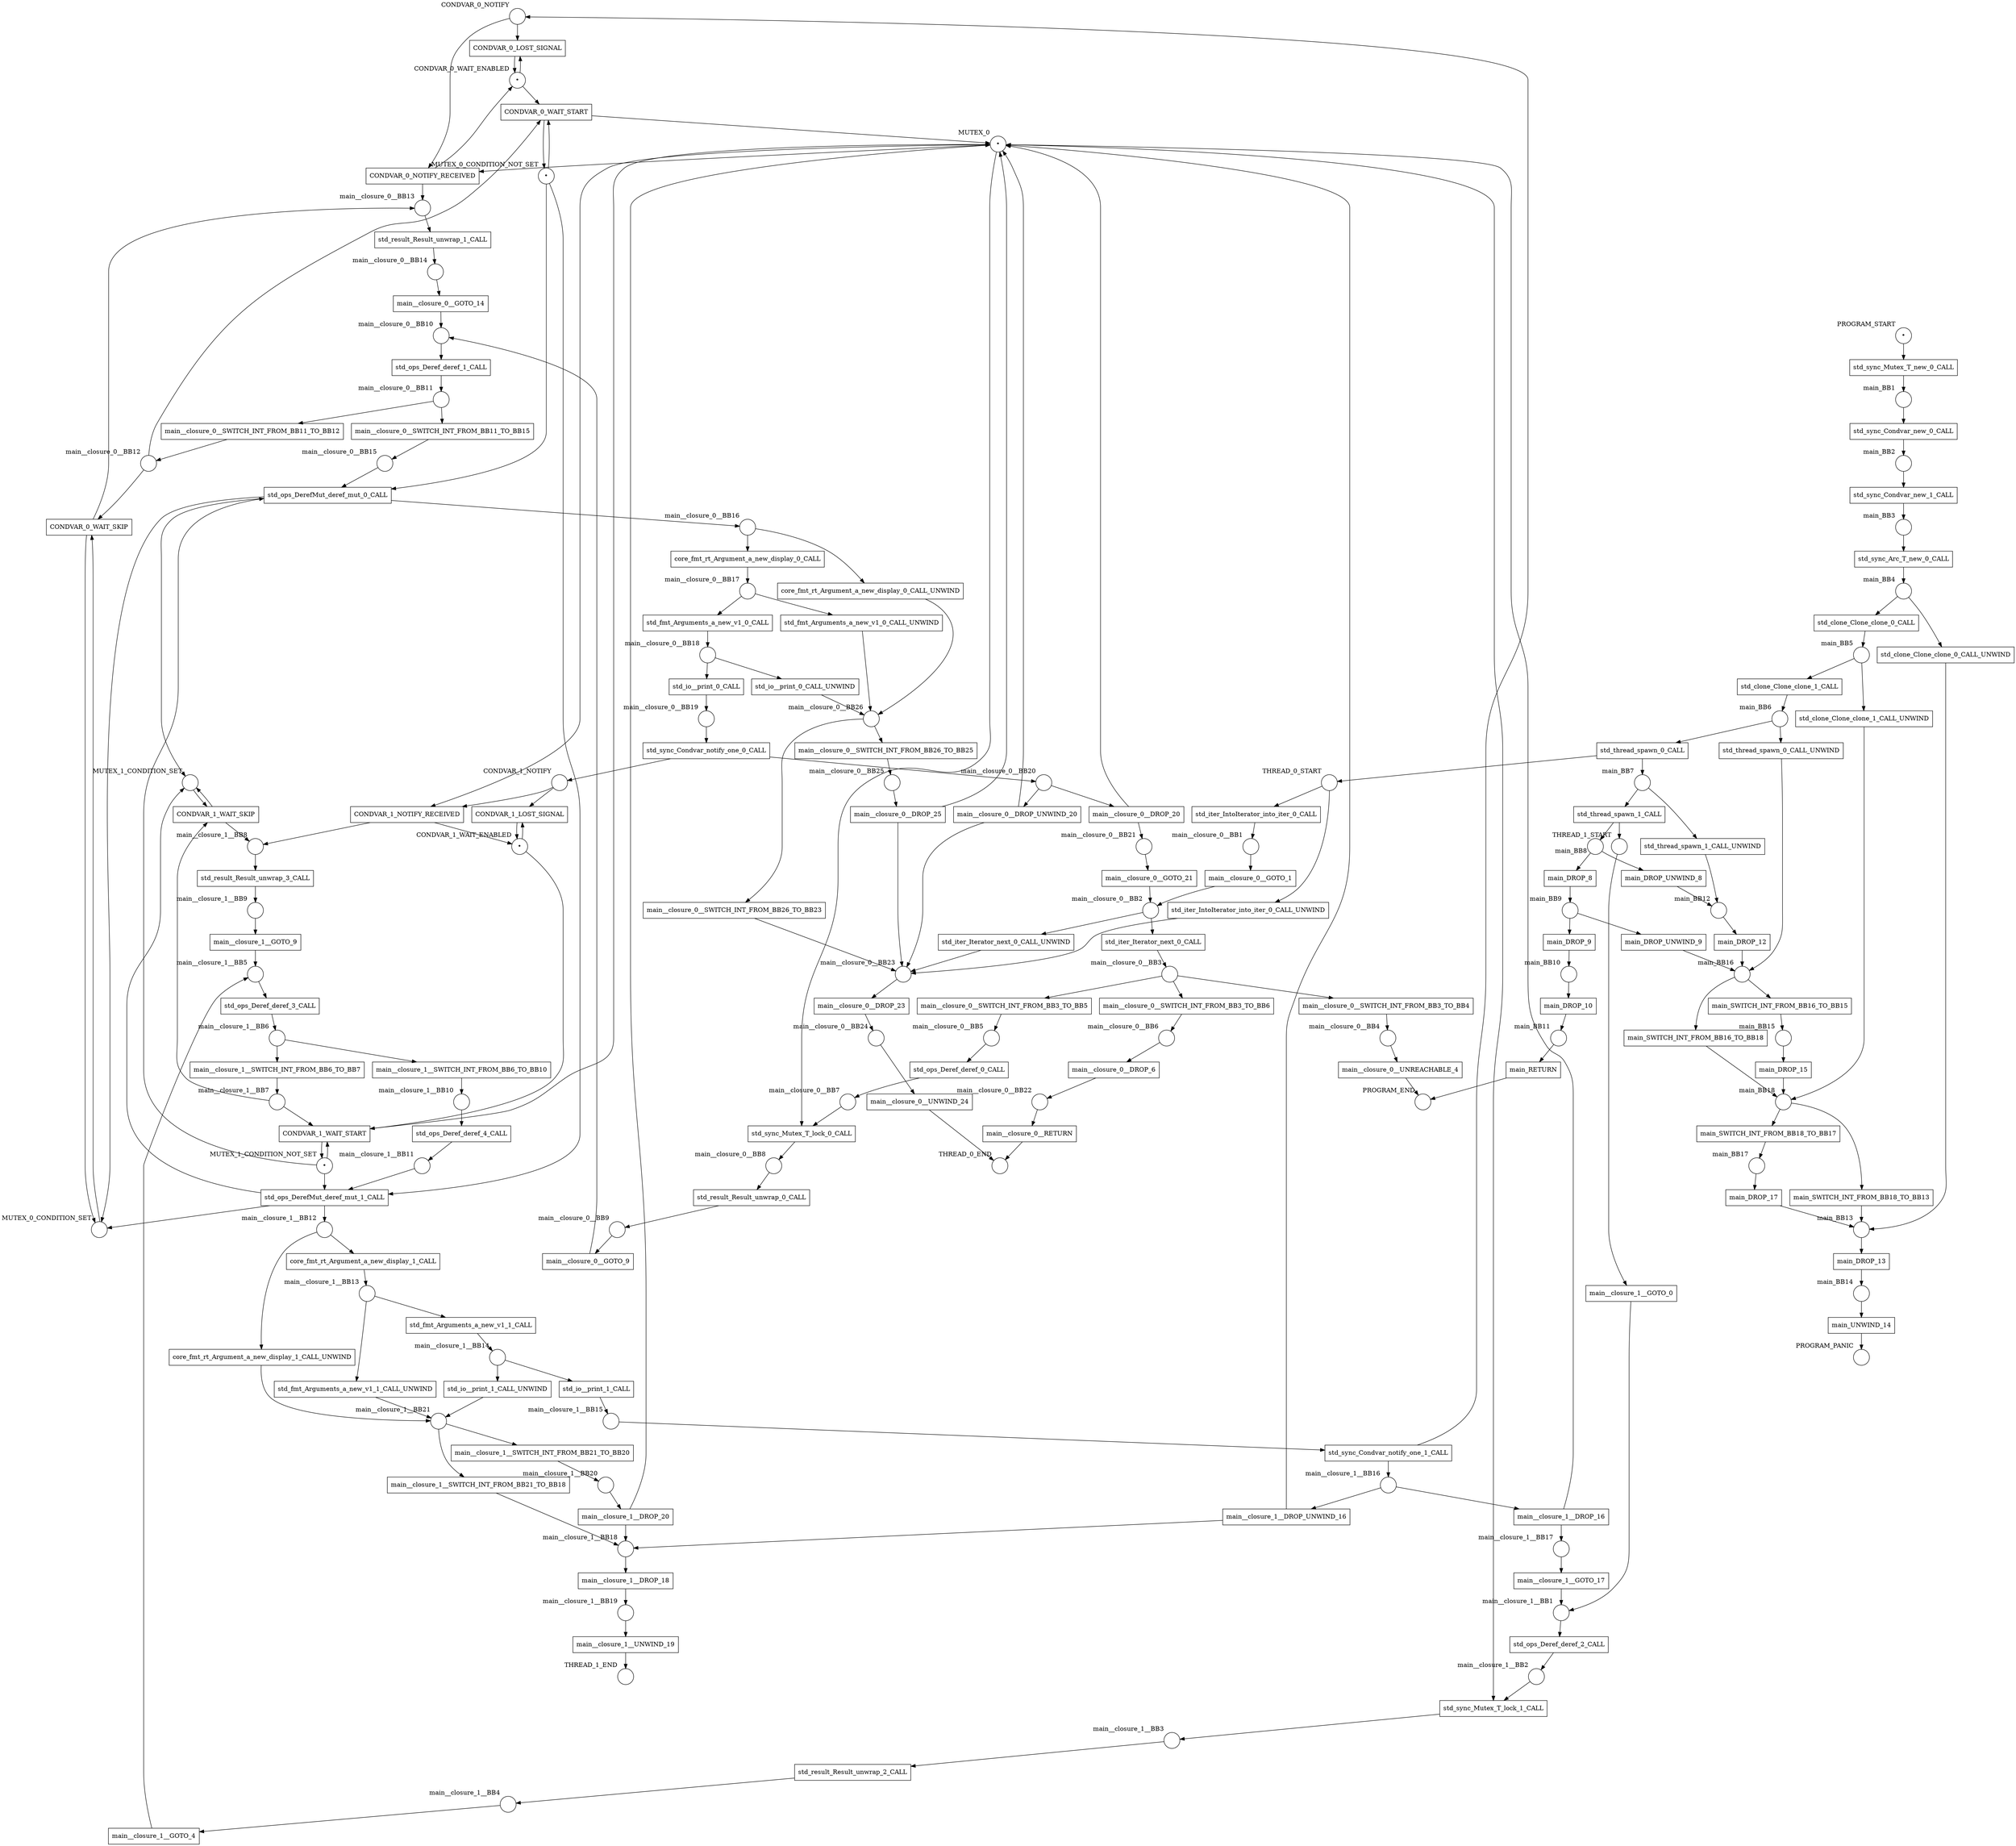 digraph petrinet {
    CONDVAR_0_NOTIFY [shape="circle" xlabel="CONDVAR_0_NOTIFY" label=""];
    CONDVAR_0_WAIT_ENABLED [shape="circle" xlabel="CONDVAR_0_WAIT_ENABLED" label="•"];
    CONDVAR_1_NOTIFY [shape="circle" xlabel="CONDVAR_1_NOTIFY" label=""];
    CONDVAR_1_WAIT_ENABLED [shape="circle" xlabel="CONDVAR_1_WAIT_ENABLED" label="•"];
    MUTEX_0 [shape="circle" xlabel="MUTEX_0" label="•"];
    MUTEX_0_CONDITION_NOT_SET [shape="circle" xlabel="MUTEX_0_CONDITION_NOT_SET" label="•"];
    MUTEX_0_CONDITION_SET [shape="circle" xlabel="MUTEX_0_CONDITION_SET" label=""];
    MUTEX_1_CONDITION_NOT_SET [shape="circle" xlabel="MUTEX_1_CONDITION_NOT_SET" label="•"];
    MUTEX_1_CONDITION_SET [shape="circle" xlabel="MUTEX_1_CONDITION_SET" label=""];
    PROGRAM_END [shape="circle" xlabel="PROGRAM_END" label=""];
    PROGRAM_PANIC [shape="circle" xlabel="PROGRAM_PANIC" label=""];
    PROGRAM_START [shape="circle" xlabel="PROGRAM_START" label="•"];
    THREAD_0_END [shape="circle" xlabel="THREAD_0_END" label=""];
    THREAD_0_START [shape="circle" xlabel="THREAD_0_START" label=""];
    THREAD_1_END [shape="circle" xlabel="THREAD_1_END" label=""];
    THREAD_1_START [shape="circle" xlabel="THREAD_1_START" label=""];
    main_BB1 [shape="circle" xlabel="main_BB1" label=""];
    main_BB10 [shape="circle" xlabel="main_BB10" label=""];
    main_BB11 [shape="circle" xlabel="main_BB11" label=""];
    main_BB12 [shape="circle" xlabel="main_BB12" label=""];
    main_BB13 [shape="circle" xlabel="main_BB13" label=""];
    main_BB14 [shape="circle" xlabel="main_BB14" label=""];
    main_BB15 [shape="circle" xlabel="main_BB15" label=""];
    main_BB16 [shape="circle" xlabel="main_BB16" label=""];
    main_BB17 [shape="circle" xlabel="main_BB17" label=""];
    main_BB18 [shape="circle" xlabel="main_BB18" label=""];
    main_BB2 [shape="circle" xlabel="main_BB2" label=""];
    main_BB3 [shape="circle" xlabel="main_BB3" label=""];
    main_BB4 [shape="circle" xlabel="main_BB4" label=""];
    main_BB5 [shape="circle" xlabel="main_BB5" label=""];
    main_BB6 [shape="circle" xlabel="main_BB6" label=""];
    main_BB7 [shape="circle" xlabel="main_BB7" label=""];
    main_BB8 [shape="circle" xlabel="main_BB8" label=""];
    main_BB9 [shape="circle" xlabel="main_BB9" label=""];
    main__closure_0__BB1 [shape="circle" xlabel="main__closure_0__BB1" label=""];
    main__closure_0__BB10 [shape="circle" xlabel="main__closure_0__BB10" label=""];
    main__closure_0__BB11 [shape="circle" xlabel="main__closure_0__BB11" label=""];
    main__closure_0__BB12 [shape="circle" xlabel="main__closure_0__BB12" label=""];
    main__closure_0__BB13 [shape="circle" xlabel="main__closure_0__BB13" label=""];
    main__closure_0__BB14 [shape="circle" xlabel="main__closure_0__BB14" label=""];
    main__closure_0__BB15 [shape="circle" xlabel="main__closure_0__BB15" label=""];
    main__closure_0__BB16 [shape="circle" xlabel="main__closure_0__BB16" label=""];
    main__closure_0__BB17 [shape="circle" xlabel="main__closure_0__BB17" label=""];
    main__closure_0__BB18 [shape="circle" xlabel="main__closure_0__BB18" label=""];
    main__closure_0__BB19 [shape="circle" xlabel="main__closure_0__BB19" label=""];
    main__closure_0__BB2 [shape="circle" xlabel="main__closure_0__BB2" label=""];
    main__closure_0__BB20 [shape="circle" xlabel="main__closure_0__BB20" label=""];
    main__closure_0__BB21 [shape="circle" xlabel="main__closure_0__BB21" label=""];
    main__closure_0__BB22 [shape="circle" xlabel="main__closure_0__BB22" label=""];
    main__closure_0__BB23 [shape="circle" xlabel="main__closure_0__BB23" label=""];
    main__closure_0__BB24 [shape="circle" xlabel="main__closure_0__BB24" label=""];
    main__closure_0__BB25 [shape="circle" xlabel="main__closure_0__BB25" label=""];
    main__closure_0__BB26 [shape="circle" xlabel="main__closure_0__BB26" label=""];
    main__closure_0__BB3 [shape="circle" xlabel="main__closure_0__BB3" label=""];
    main__closure_0__BB4 [shape="circle" xlabel="main__closure_0__BB4" label=""];
    main__closure_0__BB5 [shape="circle" xlabel="main__closure_0__BB5" label=""];
    main__closure_0__BB6 [shape="circle" xlabel="main__closure_0__BB6" label=""];
    main__closure_0__BB7 [shape="circle" xlabel="main__closure_0__BB7" label=""];
    main__closure_0__BB8 [shape="circle" xlabel="main__closure_0__BB8" label=""];
    main__closure_0__BB9 [shape="circle" xlabel="main__closure_0__BB9" label=""];
    main__closure_1__BB1 [shape="circle" xlabel="main__closure_1__BB1" label=""];
    main__closure_1__BB10 [shape="circle" xlabel="main__closure_1__BB10" label=""];
    main__closure_1__BB11 [shape="circle" xlabel="main__closure_1__BB11" label=""];
    main__closure_1__BB12 [shape="circle" xlabel="main__closure_1__BB12" label=""];
    main__closure_1__BB13 [shape="circle" xlabel="main__closure_1__BB13" label=""];
    main__closure_1__BB14 [shape="circle" xlabel="main__closure_1__BB14" label=""];
    main__closure_1__BB15 [shape="circle" xlabel="main__closure_1__BB15" label=""];
    main__closure_1__BB16 [shape="circle" xlabel="main__closure_1__BB16" label=""];
    main__closure_1__BB17 [shape="circle" xlabel="main__closure_1__BB17" label=""];
    main__closure_1__BB18 [shape="circle" xlabel="main__closure_1__BB18" label=""];
    main__closure_1__BB19 [shape="circle" xlabel="main__closure_1__BB19" label=""];
    main__closure_1__BB2 [shape="circle" xlabel="main__closure_1__BB2" label=""];
    main__closure_1__BB20 [shape="circle" xlabel="main__closure_1__BB20" label=""];
    main__closure_1__BB21 [shape="circle" xlabel="main__closure_1__BB21" label=""];
    main__closure_1__BB3 [shape="circle" xlabel="main__closure_1__BB3" label=""];
    main__closure_1__BB4 [shape="circle" xlabel="main__closure_1__BB4" label=""];
    main__closure_1__BB5 [shape="circle" xlabel="main__closure_1__BB5" label=""];
    main__closure_1__BB6 [shape="circle" xlabel="main__closure_1__BB6" label=""];
    main__closure_1__BB7 [shape="circle" xlabel="main__closure_1__BB7" label=""];
    main__closure_1__BB8 [shape="circle" xlabel="main__closure_1__BB8" label=""];
    main__closure_1__BB9 [shape="circle" xlabel="main__closure_1__BB9" label=""];
    CONDVAR_0_LOST_SIGNAL [shape="box" xlabel="" label="CONDVAR_0_LOST_SIGNAL"];
    CONDVAR_0_NOTIFY_RECEIVED [shape="box" xlabel="" label="CONDVAR_0_NOTIFY_RECEIVED"];
    CONDVAR_0_WAIT_SKIP [shape="box" xlabel="" label="CONDVAR_0_WAIT_SKIP"];
    CONDVAR_0_WAIT_START [shape="box" xlabel="" label="CONDVAR_0_WAIT_START"];
    CONDVAR_1_LOST_SIGNAL [shape="box" xlabel="" label="CONDVAR_1_LOST_SIGNAL"];
    CONDVAR_1_NOTIFY_RECEIVED [shape="box" xlabel="" label="CONDVAR_1_NOTIFY_RECEIVED"];
    CONDVAR_1_WAIT_SKIP [shape="box" xlabel="" label="CONDVAR_1_WAIT_SKIP"];
    CONDVAR_1_WAIT_START [shape="box" xlabel="" label="CONDVAR_1_WAIT_START"];
    core_fmt_rt_Argument_a_new_display_0_CALL [shape="box" xlabel="" label="core_fmt_rt_Argument_a_new_display_0_CALL"];
    core_fmt_rt_Argument_a_new_display_0_CALL_UNWIND [shape="box" xlabel="" label="core_fmt_rt_Argument_a_new_display_0_CALL_UNWIND"];
    core_fmt_rt_Argument_a_new_display_1_CALL [shape="box" xlabel="" label="core_fmt_rt_Argument_a_new_display_1_CALL"];
    core_fmt_rt_Argument_a_new_display_1_CALL_UNWIND [shape="box" xlabel="" label="core_fmt_rt_Argument_a_new_display_1_CALL_UNWIND"];
    main_DROP_10 [shape="box" xlabel="" label="main_DROP_10"];
    main_DROP_12 [shape="box" xlabel="" label="main_DROP_12"];
    main_DROP_13 [shape="box" xlabel="" label="main_DROP_13"];
    main_DROP_15 [shape="box" xlabel="" label="main_DROP_15"];
    main_DROP_17 [shape="box" xlabel="" label="main_DROP_17"];
    main_DROP_8 [shape="box" xlabel="" label="main_DROP_8"];
    main_DROP_9 [shape="box" xlabel="" label="main_DROP_9"];
    main_DROP_UNWIND_8 [shape="box" xlabel="" label="main_DROP_UNWIND_8"];
    main_DROP_UNWIND_9 [shape="box" xlabel="" label="main_DROP_UNWIND_9"];
    main_RETURN [shape="box" xlabel="" label="main_RETURN"];
    main_SWITCH_INT_FROM_BB16_TO_BB15 [shape="box" xlabel="" label="main_SWITCH_INT_FROM_BB16_TO_BB15"];
    main_SWITCH_INT_FROM_BB16_TO_BB18 [shape="box" xlabel="" label="main_SWITCH_INT_FROM_BB16_TO_BB18"];
    main_SWITCH_INT_FROM_BB18_TO_BB13 [shape="box" xlabel="" label="main_SWITCH_INT_FROM_BB18_TO_BB13"];
    main_SWITCH_INT_FROM_BB18_TO_BB17 [shape="box" xlabel="" label="main_SWITCH_INT_FROM_BB18_TO_BB17"];
    main_UNWIND_14 [shape="box" xlabel="" label="main_UNWIND_14"];
    main__closure_0__DROP_20 [shape="box" xlabel="" label="main__closure_0__DROP_20"];
    main__closure_0__DROP_23 [shape="box" xlabel="" label="main__closure_0__DROP_23"];
    main__closure_0__DROP_25 [shape="box" xlabel="" label="main__closure_0__DROP_25"];
    main__closure_0__DROP_6 [shape="box" xlabel="" label="main__closure_0__DROP_6"];
    main__closure_0__DROP_UNWIND_20 [shape="box" xlabel="" label="main__closure_0__DROP_UNWIND_20"];
    main__closure_0__GOTO_1 [shape="box" xlabel="" label="main__closure_0__GOTO_1"];
    main__closure_0__GOTO_14 [shape="box" xlabel="" label="main__closure_0__GOTO_14"];
    main__closure_0__GOTO_21 [shape="box" xlabel="" label="main__closure_0__GOTO_21"];
    main__closure_0__GOTO_9 [shape="box" xlabel="" label="main__closure_0__GOTO_9"];
    main__closure_0__RETURN [shape="box" xlabel="" label="main__closure_0__RETURN"];
    main__closure_0__SWITCH_INT_FROM_BB11_TO_BB12 [shape="box" xlabel="" label="main__closure_0__SWITCH_INT_FROM_BB11_TO_BB12"];
    main__closure_0__SWITCH_INT_FROM_BB11_TO_BB15 [shape="box" xlabel="" label="main__closure_0__SWITCH_INT_FROM_BB11_TO_BB15"];
    main__closure_0__SWITCH_INT_FROM_BB26_TO_BB23 [shape="box" xlabel="" label="main__closure_0__SWITCH_INT_FROM_BB26_TO_BB23"];
    main__closure_0__SWITCH_INT_FROM_BB26_TO_BB25 [shape="box" xlabel="" label="main__closure_0__SWITCH_INT_FROM_BB26_TO_BB25"];
    main__closure_0__SWITCH_INT_FROM_BB3_TO_BB4 [shape="box" xlabel="" label="main__closure_0__SWITCH_INT_FROM_BB3_TO_BB4"];
    main__closure_0__SWITCH_INT_FROM_BB3_TO_BB5 [shape="box" xlabel="" label="main__closure_0__SWITCH_INT_FROM_BB3_TO_BB5"];
    main__closure_0__SWITCH_INT_FROM_BB3_TO_BB6 [shape="box" xlabel="" label="main__closure_0__SWITCH_INT_FROM_BB3_TO_BB6"];
    main__closure_0__UNREACHABLE_4 [shape="box" xlabel="" label="main__closure_0__UNREACHABLE_4"];
    main__closure_0__UNWIND_24 [shape="box" xlabel="" label="main__closure_0__UNWIND_24"];
    main__closure_1__DROP_16 [shape="box" xlabel="" label="main__closure_1__DROP_16"];
    main__closure_1__DROP_18 [shape="box" xlabel="" label="main__closure_1__DROP_18"];
    main__closure_1__DROP_20 [shape="box" xlabel="" label="main__closure_1__DROP_20"];
    main__closure_1__DROP_UNWIND_16 [shape="box" xlabel="" label="main__closure_1__DROP_UNWIND_16"];
    main__closure_1__GOTO_0 [shape="box" xlabel="" label="main__closure_1__GOTO_0"];
    main__closure_1__GOTO_17 [shape="box" xlabel="" label="main__closure_1__GOTO_17"];
    main__closure_1__GOTO_4 [shape="box" xlabel="" label="main__closure_1__GOTO_4"];
    main__closure_1__GOTO_9 [shape="box" xlabel="" label="main__closure_1__GOTO_9"];
    main__closure_1__SWITCH_INT_FROM_BB21_TO_BB18 [shape="box" xlabel="" label="main__closure_1__SWITCH_INT_FROM_BB21_TO_BB18"];
    main__closure_1__SWITCH_INT_FROM_BB21_TO_BB20 [shape="box" xlabel="" label="main__closure_1__SWITCH_INT_FROM_BB21_TO_BB20"];
    main__closure_1__SWITCH_INT_FROM_BB6_TO_BB10 [shape="box" xlabel="" label="main__closure_1__SWITCH_INT_FROM_BB6_TO_BB10"];
    main__closure_1__SWITCH_INT_FROM_BB6_TO_BB7 [shape="box" xlabel="" label="main__closure_1__SWITCH_INT_FROM_BB6_TO_BB7"];
    main__closure_1__UNWIND_19 [shape="box" xlabel="" label="main__closure_1__UNWIND_19"];
    std_clone_Clone_clone_0_CALL [shape="box" xlabel="" label="std_clone_Clone_clone_0_CALL"];
    std_clone_Clone_clone_0_CALL_UNWIND [shape="box" xlabel="" label="std_clone_Clone_clone_0_CALL_UNWIND"];
    std_clone_Clone_clone_1_CALL [shape="box" xlabel="" label="std_clone_Clone_clone_1_CALL"];
    std_clone_Clone_clone_1_CALL_UNWIND [shape="box" xlabel="" label="std_clone_Clone_clone_1_CALL_UNWIND"];
    std_fmt_Arguments_a_new_v1_0_CALL [shape="box" xlabel="" label="std_fmt_Arguments_a_new_v1_0_CALL"];
    std_fmt_Arguments_a_new_v1_0_CALL_UNWIND [shape="box" xlabel="" label="std_fmt_Arguments_a_new_v1_0_CALL_UNWIND"];
    std_fmt_Arguments_a_new_v1_1_CALL [shape="box" xlabel="" label="std_fmt_Arguments_a_new_v1_1_CALL"];
    std_fmt_Arguments_a_new_v1_1_CALL_UNWIND [shape="box" xlabel="" label="std_fmt_Arguments_a_new_v1_1_CALL_UNWIND"];
    std_io__print_0_CALL [shape="box" xlabel="" label="std_io__print_0_CALL"];
    std_io__print_0_CALL_UNWIND [shape="box" xlabel="" label="std_io__print_0_CALL_UNWIND"];
    std_io__print_1_CALL [shape="box" xlabel="" label="std_io__print_1_CALL"];
    std_io__print_1_CALL_UNWIND [shape="box" xlabel="" label="std_io__print_1_CALL_UNWIND"];
    std_iter_IntoIterator_into_iter_0_CALL [shape="box" xlabel="" label="std_iter_IntoIterator_into_iter_0_CALL"];
    std_iter_IntoIterator_into_iter_0_CALL_UNWIND [shape="box" xlabel="" label="std_iter_IntoIterator_into_iter_0_CALL_UNWIND"];
    std_iter_Iterator_next_0_CALL [shape="box" xlabel="" label="std_iter_Iterator_next_0_CALL"];
    std_iter_Iterator_next_0_CALL_UNWIND [shape="box" xlabel="" label="std_iter_Iterator_next_0_CALL_UNWIND"];
    std_ops_DerefMut_deref_mut_0_CALL [shape="box" xlabel="" label="std_ops_DerefMut_deref_mut_0_CALL"];
    std_ops_DerefMut_deref_mut_1_CALL [shape="box" xlabel="" label="std_ops_DerefMut_deref_mut_1_CALL"];
    std_ops_Deref_deref_0_CALL [shape="box" xlabel="" label="std_ops_Deref_deref_0_CALL"];
    std_ops_Deref_deref_1_CALL [shape="box" xlabel="" label="std_ops_Deref_deref_1_CALL"];
    std_ops_Deref_deref_2_CALL [shape="box" xlabel="" label="std_ops_Deref_deref_2_CALL"];
    std_ops_Deref_deref_3_CALL [shape="box" xlabel="" label="std_ops_Deref_deref_3_CALL"];
    std_ops_Deref_deref_4_CALL [shape="box" xlabel="" label="std_ops_Deref_deref_4_CALL"];
    std_result_Result_unwrap_0_CALL [shape="box" xlabel="" label="std_result_Result_unwrap_0_CALL"];
    std_result_Result_unwrap_1_CALL [shape="box" xlabel="" label="std_result_Result_unwrap_1_CALL"];
    std_result_Result_unwrap_2_CALL [shape="box" xlabel="" label="std_result_Result_unwrap_2_CALL"];
    std_result_Result_unwrap_3_CALL [shape="box" xlabel="" label="std_result_Result_unwrap_3_CALL"];
    std_sync_Arc_T_new_0_CALL [shape="box" xlabel="" label="std_sync_Arc_T_new_0_CALL"];
    std_sync_Condvar_new_0_CALL [shape="box" xlabel="" label="std_sync_Condvar_new_0_CALL"];
    std_sync_Condvar_new_1_CALL [shape="box" xlabel="" label="std_sync_Condvar_new_1_CALL"];
    std_sync_Condvar_notify_one_0_CALL [shape="box" xlabel="" label="std_sync_Condvar_notify_one_0_CALL"];
    std_sync_Condvar_notify_one_1_CALL [shape="box" xlabel="" label="std_sync_Condvar_notify_one_1_CALL"];
    std_sync_Mutex_T_lock_0_CALL [shape="box" xlabel="" label="std_sync_Mutex_T_lock_0_CALL"];
    std_sync_Mutex_T_lock_1_CALL [shape="box" xlabel="" label="std_sync_Mutex_T_lock_1_CALL"];
    std_sync_Mutex_T_new_0_CALL [shape="box" xlabel="" label="std_sync_Mutex_T_new_0_CALL"];
    std_thread_spawn_0_CALL [shape="box" xlabel="" label="std_thread_spawn_0_CALL"];
    std_thread_spawn_0_CALL_UNWIND [shape="box" xlabel="" label="std_thread_spawn_0_CALL_UNWIND"];
    std_thread_spawn_1_CALL [shape="box" xlabel="" label="std_thread_spawn_1_CALL"];
    std_thread_spawn_1_CALL_UNWIND [shape="box" xlabel="" label="std_thread_spawn_1_CALL_UNWIND"];
    CONDVAR_0_NOTIFY -> CONDVAR_0_LOST_SIGNAL;
    CONDVAR_0_NOTIFY -> CONDVAR_0_NOTIFY_RECEIVED;
    CONDVAR_0_WAIT_ENABLED -> CONDVAR_0_LOST_SIGNAL;
    CONDVAR_0_WAIT_ENABLED -> CONDVAR_0_WAIT_START;
    CONDVAR_1_NOTIFY -> CONDVAR_1_LOST_SIGNAL;
    CONDVAR_1_NOTIFY -> CONDVAR_1_NOTIFY_RECEIVED;
    CONDVAR_1_WAIT_ENABLED -> CONDVAR_1_LOST_SIGNAL;
    CONDVAR_1_WAIT_ENABLED -> CONDVAR_1_WAIT_START;
    MUTEX_0 -> CONDVAR_0_NOTIFY_RECEIVED;
    MUTEX_0 -> CONDVAR_1_NOTIFY_RECEIVED;
    MUTEX_0 -> std_sync_Mutex_T_lock_0_CALL;
    MUTEX_0 -> std_sync_Mutex_T_lock_1_CALL;
    MUTEX_0_CONDITION_NOT_SET -> CONDVAR_0_WAIT_START;
    MUTEX_0_CONDITION_NOT_SET -> std_ops_DerefMut_deref_mut_0_CALL;
    MUTEX_0_CONDITION_NOT_SET -> std_ops_DerefMut_deref_mut_1_CALL;
    MUTEX_0_CONDITION_SET -> CONDVAR_0_WAIT_SKIP;
    MUTEX_1_CONDITION_NOT_SET -> CONDVAR_1_WAIT_START;
    MUTEX_1_CONDITION_NOT_SET -> std_ops_DerefMut_deref_mut_0_CALL;
    MUTEX_1_CONDITION_NOT_SET -> std_ops_DerefMut_deref_mut_1_CALL;
    MUTEX_1_CONDITION_SET -> CONDVAR_1_WAIT_SKIP;
    PROGRAM_START -> std_sync_Mutex_T_new_0_CALL;
    THREAD_0_START -> std_iter_IntoIterator_into_iter_0_CALL;
    THREAD_0_START -> std_iter_IntoIterator_into_iter_0_CALL_UNWIND;
    THREAD_1_START -> main__closure_1__GOTO_0;
    main_BB1 -> std_sync_Condvar_new_0_CALL;
    main_BB10 -> main_DROP_10;
    main_BB11 -> main_RETURN;
    main_BB12 -> main_DROP_12;
    main_BB13 -> main_DROP_13;
    main_BB14 -> main_UNWIND_14;
    main_BB15 -> main_DROP_15;
    main_BB16 -> main_SWITCH_INT_FROM_BB16_TO_BB15;
    main_BB16 -> main_SWITCH_INT_FROM_BB16_TO_BB18;
    main_BB17 -> main_DROP_17;
    main_BB18 -> main_SWITCH_INT_FROM_BB18_TO_BB13;
    main_BB18 -> main_SWITCH_INT_FROM_BB18_TO_BB17;
    main_BB2 -> std_sync_Condvar_new_1_CALL;
    main_BB3 -> std_sync_Arc_T_new_0_CALL;
    main_BB4 -> std_clone_Clone_clone_0_CALL;
    main_BB4 -> std_clone_Clone_clone_0_CALL_UNWIND;
    main_BB5 -> std_clone_Clone_clone_1_CALL;
    main_BB5 -> std_clone_Clone_clone_1_CALL_UNWIND;
    main_BB6 -> std_thread_spawn_0_CALL;
    main_BB6 -> std_thread_spawn_0_CALL_UNWIND;
    main_BB7 -> std_thread_spawn_1_CALL;
    main_BB7 -> std_thread_spawn_1_CALL_UNWIND;
    main_BB8 -> main_DROP_8;
    main_BB8 -> main_DROP_UNWIND_8;
    main_BB9 -> main_DROP_9;
    main_BB9 -> main_DROP_UNWIND_9;
    main__closure_0__BB1 -> main__closure_0__GOTO_1;
    main__closure_0__BB10 -> std_ops_Deref_deref_1_CALL;
    main__closure_0__BB11 -> main__closure_0__SWITCH_INT_FROM_BB11_TO_BB12;
    main__closure_0__BB11 -> main__closure_0__SWITCH_INT_FROM_BB11_TO_BB15;
    main__closure_0__BB12 -> CONDVAR_0_WAIT_SKIP;
    main__closure_0__BB12 -> CONDVAR_0_WAIT_START;
    main__closure_0__BB13 -> std_result_Result_unwrap_1_CALL;
    main__closure_0__BB14 -> main__closure_0__GOTO_14;
    main__closure_0__BB15 -> std_ops_DerefMut_deref_mut_0_CALL;
    main__closure_0__BB16 -> core_fmt_rt_Argument_a_new_display_0_CALL;
    main__closure_0__BB16 -> core_fmt_rt_Argument_a_new_display_0_CALL_UNWIND;
    main__closure_0__BB17 -> std_fmt_Arguments_a_new_v1_0_CALL;
    main__closure_0__BB17 -> std_fmt_Arguments_a_new_v1_0_CALL_UNWIND;
    main__closure_0__BB18 -> std_io__print_0_CALL;
    main__closure_0__BB18 -> std_io__print_0_CALL_UNWIND;
    main__closure_0__BB19 -> std_sync_Condvar_notify_one_0_CALL;
    main__closure_0__BB2 -> std_iter_Iterator_next_0_CALL;
    main__closure_0__BB2 -> std_iter_Iterator_next_0_CALL_UNWIND;
    main__closure_0__BB20 -> main__closure_0__DROP_20;
    main__closure_0__BB20 -> main__closure_0__DROP_UNWIND_20;
    main__closure_0__BB21 -> main__closure_0__GOTO_21;
    main__closure_0__BB22 -> main__closure_0__RETURN;
    main__closure_0__BB23 -> main__closure_0__DROP_23;
    main__closure_0__BB24 -> main__closure_0__UNWIND_24;
    main__closure_0__BB25 -> main__closure_0__DROP_25;
    main__closure_0__BB26 -> main__closure_0__SWITCH_INT_FROM_BB26_TO_BB23;
    main__closure_0__BB26 -> main__closure_0__SWITCH_INT_FROM_BB26_TO_BB25;
    main__closure_0__BB3 -> main__closure_0__SWITCH_INT_FROM_BB3_TO_BB4;
    main__closure_0__BB3 -> main__closure_0__SWITCH_INT_FROM_BB3_TO_BB5;
    main__closure_0__BB3 -> main__closure_0__SWITCH_INT_FROM_BB3_TO_BB6;
    main__closure_0__BB4 -> main__closure_0__UNREACHABLE_4;
    main__closure_0__BB5 -> std_ops_Deref_deref_0_CALL;
    main__closure_0__BB6 -> main__closure_0__DROP_6;
    main__closure_0__BB7 -> std_sync_Mutex_T_lock_0_CALL;
    main__closure_0__BB8 -> std_result_Result_unwrap_0_CALL;
    main__closure_0__BB9 -> main__closure_0__GOTO_9;
    main__closure_1__BB1 -> std_ops_Deref_deref_2_CALL;
    main__closure_1__BB10 -> std_ops_Deref_deref_4_CALL;
    main__closure_1__BB11 -> std_ops_DerefMut_deref_mut_1_CALL;
    main__closure_1__BB12 -> core_fmt_rt_Argument_a_new_display_1_CALL;
    main__closure_1__BB12 -> core_fmt_rt_Argument_a_new_display_1_CALL_UNWIND;
    main__closure_1__BB13 -> std_fmt_Arguments_a_new_v1_1_CALL;
    main__closure_1__BB13 -> std_fmt_Arguments_a_new_v1_1_CALL_UNWIND;
    main__closure_1__BB14 -> std_io__print_1_CALL;
    main__closure_1__BB14 -> std_io__print_1_CALL_UNWIND;
    main__closure_1__BB15 -> std_sync_Condvar_notify_one_1_CALL;
    main__closure_1__BB16 -> main__closure_1__DROP_16;
    main__closure_1__BB16 -> main__closure_1__DROP_UNWIND_16;
    main__closure_1__BB17 -> main__closure_1__GOTO_17;
    main__closure_1__BB18 -> main__closure_1__DROP_18;
    main__closure_1__BB19 -> main__closure_1__UNWIND_19;
    main__closure_1__BB2 -> std_sync_Mutex_T_lock_1_CALL;
    main__closure_1__BB20 -> main__closure_1__DROP_20;
    main__closure_1__BB21 -> main__closure_1__SWITCH_INT_FROM_BB21_TO_BB18;
    main__closure_1__BB21 -> main__closure_1__SWITCH_INT_FROM_BB21_TO_BB20;
    main__closure_1__BB3 -> std_result_Result_unwrap_2_CALL;
    main__closure_1__BB4 -> main__closure_1__GOTO_4;
    main__closure_1__BB5 -> std_ops_Deref_deref_3_CALL;
    main__closure_1__BB6 -> main__closure_1__SWITCH_INT_FROM_BB6_TO_BB10;
    main__closure_1__BB6 -> main__closure_1__SWITCH_INT_FROM_BB6_TO_BB7;
    main__closure_1__BB7 -> CONDVAR_1_WAIT_SKIP;
    main__closure_1__BB7 -> CONDVAR_1_WAIT_START;
    main__closure_1__BB8 -> std_result_Result_unwrap_3_CALL;
    main__closure_1__BB9 -> main__closure_1__GOTO_9;
    CONDVAR_0_LOST_SIGNAL -> CONDVAR_0_WAIT_ENABLED;
    CONDVAR_0_NOTIFY_RECEIVED -> CONDVAR_0_WAIT_ENABLED;
    CONDVAR_0_NOTIFY_RECEIVED -> main__closure_0__BB13;
    CONDVAR_0_WAIT_SKIP -> MUTEX_0_CONDITION_SET;
    CONDVAR_0_WAIT_SKIP -> main__closure_0__BB13;
    CONDVAR_0_WAIT_START -> MUTEX_0;
    CONDVAR_0_WAIT_START -> MUTEX_0_CONDITION_NOT_SET;
    CONDVAR_1_LOST_SIGNAL -> CONDVAR_1_WAIT_ENABLED;
    CONDVAR_1_NOTIFY_RECEIVED -> CONDVAR_1_WAIT_ENABLED;
    CONDVAR_1_NOTIFY_RECEIVED -> main__closure_1__BB8;
    CONDVAR_1_WAIT_SKIP -> MUTEX_1_CONDITION_SET;
    CONDVAR_1_WAIT_SKIP -> main__closure_1__BB8;
    CONDVAR_1_WAIT_START -> MUTEX_0;
    CONDVAR_1_WAIT_START -> MUTEX_1_CONDITION_NOT_SET;
    core_fmt_rt_Argument_a_new_display_0_CALL -> main__closure_0__BB17;
    core_fmt_rt_Argument_a_new_display_0_CALL_UNWIND -> main__closure_0__BB26;
    core_fmt_rt_Argument_a_new_display_1_CALL -> main__closure_1__BB13;
    core_fmt_rt_Argument_a_new_display_1_CALL_UNWIND -> main__closure_1__BB21;
    main_DROP_10 -> main_BB11;
    main_DROP_12 -> main_BB16;
    main_DROP_13 -> main_BB14;
    main_DROP_15 -> main_BB18;
    main_DROP_17 -> main_BB13;
    main_DROP_8 -> main_BB9;
    main_DROP_9 -> main_BB10;
    main_DROP_UNWIND_8 -> main_BB12;
    main_DROP_UNWIND_9 -> main_BB16;
    main_RETURN -> PROGRAM_END;
    main_SWITCH_INT_FROM_BB16_TO_BB15 -> main_BB15;
    main_SWITCH_INT_FROM_BB16_TO_BB18 -> main_BB18;
    main_SWITCH_INT_FROM_BB18_TO_BB13 -> main_BB13;
    main_SWITCH_INT_FROM_BB18_TO_BB17 -> main_BB17;
    main_UNWIND_14 -> PROGRAM_PANIC;
    main__closure_0__DROP_20 -> MUTEX_0;
    main__closure_0__DROP_20 -> main__closure_0__BB21;
    main__closure_0__DROP_23 -> main__closure_0__BB24;
    main__closure_0__DROP_25 -> MUTEX_0;
    main__closure_0__DROP_25 -> main__closure_0__BB23;
    main__closure_0__DROP_6 -> main__closure_0__BB22;
    main__closure_0__DROP_UNWIND_20 -> MUTEX_0;
    main__closure_0__DROP_UNWIND_20 -> main__closure_0__BB23;
    main__closure_0__GOTO_1 -> main__closure_0__BB2;
    main__closure_0__GOTO_14 -> main__closure_0__BB10;
    main__closure_0__GOTO_21 -> main__closure_0__BB2;
    main__closure_0__GOTO_9 -> main__closure_0__BB10;
    main__closure_0__RETURN -> THREAD_0_END;
    main__closure_0__SWITCH_INT_FROM_BB11_TO_BB12 -> main__closure_0__BB12;
    main__closure_0__SWITCH_INT_FROM_BB11_TO_BB15 -> main__closure_0__BB15;
    main__closure_0__SWITCH_INT_FROM_BB26_TO_BB23 -> main__closure_0__BB23;
    main__closure_0__SWITCH_INT_FROM_BB26_TO_BB25 -> main__closure_0__BB25;
    main__closure_0__SWITCH_INT_FROM_BB3_TO_BB4 -> main__closure_0__BB4;
    main__closure_0__SWITCH_INT_FROM_BB3_TO_BB5 -> main__closure_0__BB5;
    main__closure_0__SWITCH_INT_FROM_BB3_TO_BB6 -> main__closure_0__BB6;
    main__closure_0__UNREACHABLE_4 -> PROGRAM_END;
    main__closure_0__UNWIND_24 -> THREAD_0_END;
    main__closure_1__DROP_16 -> MUTEX_0;
    main__closure_1__DROP_16 -> main__closure_1__BB17;
    main__closure_1__DROP_18 -> main__closure_1__BB19;
    main__closure_1__DROP_20 -> MUTEX_0;
    main__closure_1__DROP_20 -> main__closure_1__BB18;
    main__closure_1__DROP_UNWIND_16 -> MUTEX_0;
    main__closure_1__DROP_UNWIND_16 -> main__closure_1__BB18;
    main__closure_1__GOTO_0 -> main__closure_1__BB1;
    main__closure_1__GOTO_17 -> main__closure_1__BB1;
    main__closure_1__GOTO_4 -> main__closure_1__BB5;
    main__closure_1__GOTO_9 -> main__closure_1__BB5;
    main__closure_1__SWITCH_INT_FROM_BB21_TO_BB18 -> main__closure_1__BB18;
    main__closure_1__SWITCH_INT_FROM_BB21_TO_BB20 -> main__closure_1__BB20;
    main__closure_1__SWITCH_INT_FROM_BB6_TO_BB10 -> main__closure_1__BB10;
    main__closure_1__SWITCH_INT_FROM_BB6_TO_BB7 -> main__closure_1__BB7;
    main__closure_1__UNWIND_19 -> THREAD_1_END;
    std_clone_Clone_clone_0_CALL -> main_BB5;
    std_clone_Clone_clone_0_CALL_UNWIND -> main_BB13;
    std_clone_Clone_clone_1_CALL -> main_BB6;
    std_clone_Clone_clone_1_CALL_UNWIND -> main_BB18;
    std_fmt_Arguments_a_new_v1_0_CALL -> main__closure_0__BB18;
    std_fmt_Arguments_a_new_v1_0_CALL_UNWIND -> main__closure_0__BB26;
    std_fmt_Arguments_a_new_v1_1_CALL -> main__closure_1__BB14;
    std_fmt_Arguments_a_new_v1_1_CALL_UNWIND -> main__closure_1__BB21;
    std_io__print_0_CALL -> main__closure_0__BB19;
    std_io__print_0_CALL_UNWIND -> main__closure_0__BB26;
    std_io__print_1_CALL -> main__closure_1__BB15;
    std_io__print_1_CALL_UNWIND -> main__closure_1__BB21;
    std_iter_IntoIterator_into_iter_0_CALL -> main__closure_0__BB1;
    std_iter_IntoIterator_into_iter_0_CALL_UNWIND -> main__closure_0__BB23;
    std_iter_Iterator_next_0_CALL -> main__closure_0__BB3;
    std_iter_Iterator_next_0_CALL_UNWIND -> main__closure_0__BB23;
    std_ops_DerefMut_deref_mut_0_CALL -> MUTEX_0_CONDITION_SET;
    std_ops_DerefMut_deref_mut_0_CALL -> MUTEX_1_CONDITION_SET;
    std_ops_DerefMut_deref_mut_0_CALL -> main__closure_0__BB16;
    std_ops_DerefMut_deref_mut_1_CALL -> MUTEX_0_CONDITION_SET;
    std_ops_DerefMut_deref_mut_1_CALL -> MUTEX_1_CONDITION_SET;
    std_ops_DerefMut_deref_mut_1_CALL -> main__closure_1__BB12;
    std_ops_Deref_deref_0_CALL -> main__closure_0__BB7;
    std_ops_Deref_deref_1_CALL -> main__closure_0__BB11;
    std_ops_Deref_deref_2_CALL -> main__closure_1__BB2;
    std_ops_Deref_deref_3_CALL -> main__closure_1__BB6;
    std_ops_Deref_deref_4_CALL -> main__closure_1__BB11;
    std_result_Result_unwrap_0_CALL -> main__closure_0__BB9;
    std_result_Result_unwrap_1_CALL -> main__closure_0__BB14;
    std_result_Result_unwrap_2_CALL -> main__closure_1__BB4;
    std_result_Result_unwrap_3_CALL -> main__closure_1__BB9;
    std_sync_Arc_T_new_0_CALL -> main_BB4;
    std_sync_Condvar_new_0_CALL -> main_BB2;
    std_sync_Condvar_new_1_CALL -> main_BB3;
    std_sync_Condvar_notify_one_0_CALL -> CONDVAR_1_NOTIFY;
    std_sync_Condvar_notify_one_0_CALL -> main__closure_0__BB20;
    std_sync_Condvar_notify_one_1_CALL -> CONDVAR_0_NOTIFY;
    std_sync_Condvar_notify_one_1_CALL -> main__closure_1__BB16;
    std_sync_Mutex_T_lock_0_CALL -> main__closure_0__BB8;
    std_sync_Mutex_T_lock_1_CALL -> main__closure_1__BB3;
    std_sync_Mutex_T_new_0_CALL -> main_BB1;
    std_thread_spawn_0_CALL -> THREAD_0_START;
    std_thread_spawn_0_CALL -> main_BB7;
    std_thread_spawn_0_CALL_UNWIND -> main_BB16;
    std_thread_spawn_1_CALL -> THREAD_1_START;
    std_thread_spawn_1_CALL -> main_BB8;
    std_thread_spawn_1_CALL_UNWIND -> main_BB12;
}
